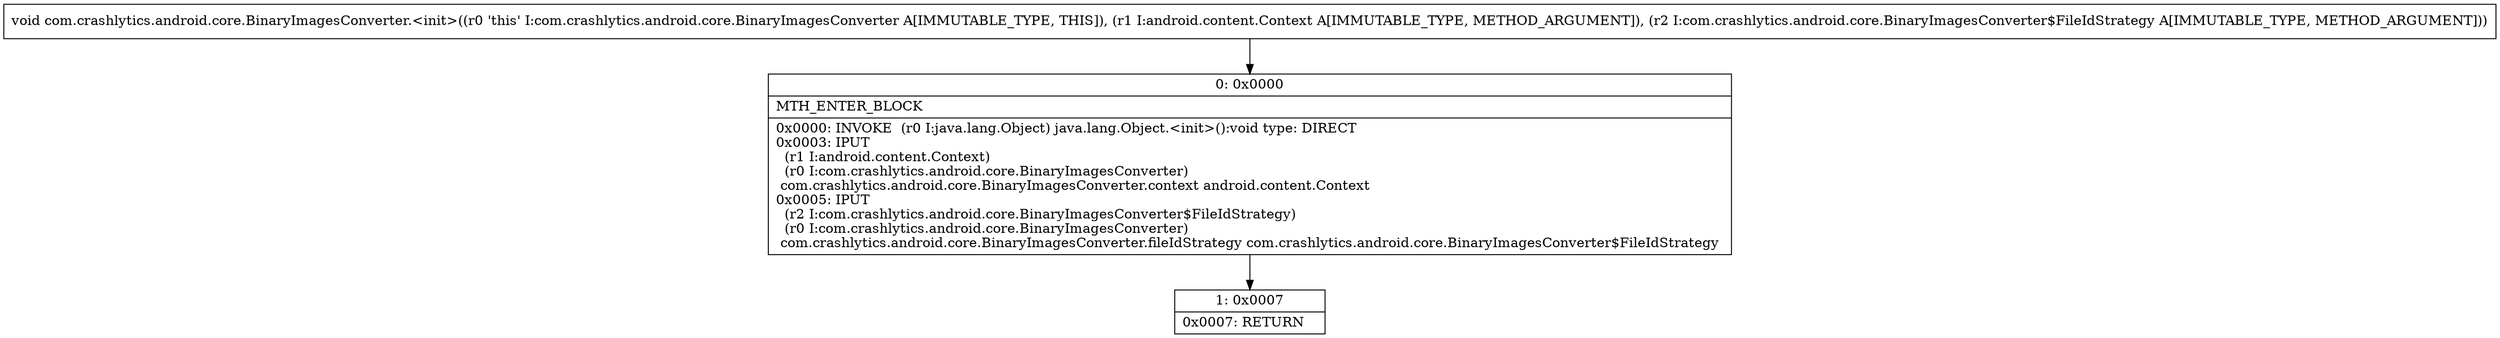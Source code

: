 digraph "CFG forcom.crashlytics.android.core.BinaryImagesConverter.\<init\>(Landroid\/content\/Context;Lcom\/crashlytics\/android\/core\/BinaryImagesConverter$FileIdStrategy;)V" {
Node_0 [shape=record,label="{0\:\ 0x0000|MTH_ENTER_BLOCK\l|0x0000: INVOKE  (r0 I:java.lang.Object) java.lang.Object.\<init\>():void type: DIRECT \l0x0003: IPUT  \l  (r1 I:android.content.Context)\l  (r0 I:com.crashlytics.android.core.BinaryImagesConverter)\l com.crashlytics.android.core.BinaryImagesConverter.context android.content.Context \l0x0005: IPUT  \l  (r2 I:com.crashlytics.android.core.BinaryImagesConverter$FileIdStrategy)\l  (r0 I:com.crashlytics.android.core.BinaryImagesConverter)\l com.crashlytics.android.core.BinaryImagesConverter.fileIdStrategy com.crashlytics.android.core.BinaryImagesConverter$FileIdStrategy \l}"];
Node_1 [shape=record,label="{1\:\ 0x0007|0x0007: RETURN   \l}"];
MethodNode[shape=record,label="{void com.crashlytics.android.core.BinaryImagesConverter.\<init\>((r0 'this' I:com.crashlytics.android.core.BinaryImagesConverter A[IMMUTABLE_TYPE, THIS]), (r1 I:android.content.Context A[IMMUTABLE_TYPE, METHOD_ARGUMENT]), (r2 I:com.crashlytics.android.core.BinaryImagesConverter$FileIdStrategy A[IMMUTABLE_TYPE, METHOD_ARGUMENT])) }"];
MethodNode -> Node_0;
Node_0 -> Node_1;
}

